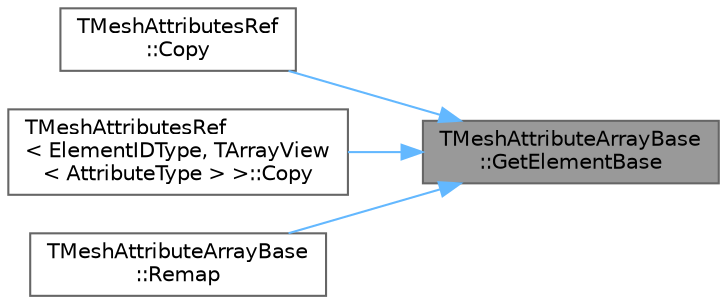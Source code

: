 digraph "TMeshAttributeArrayBase::GetElementBase"
{
 // INTERACTIVE_SVG=YES
 // LATEX_PDF_SIZE
  bgcolor="transparent";
  edge [fontname=Helvetica,fontsize=10,labelfontname=Helvetica,labelfontsize=10];
  node [fontname=Helvetica,fontsize=10,shape=box,height=0.2,width=0.4];
  rankdir="RL";
  Node1 [id="Node000001",label="TMeshAttributeArrayBase\l::GetElementBase",height=0.2,width=0.4,color="gray40", fillcolor="grey60", style="filled", fontcolor="black",tooltip=" "];
  Node1 -> Node2 [id="edge1_Node000001_Node000002",dir="back",color="steelblue1",style="solid",tooltip=" "];
  Node2 [id="Node000002",label="TMeshAttributesRef\l::Copy",height=0.2,width=0.4,color="grey40", fillcolor="white", style="filled",URL="$d8/dd7/classTMeshAttributesRef.html#acab6925164c9908a66aaef907ae816ca",tooltip="Copies the given attribute array and channel to this channel."];
  Node1 -> Node3 [id="edge2_Node000001_Node000003",dir="back",color="steelblue1",style="solid",tooltip=" "];
  Node3 [id="Node000003",label="TMeshAttributesRef\l\< ElementIDType, TArrayView\l\< AttributeType \> \>::Copy",height=0.2,width=0.4,color="grey40", fillcolor="white", style="filled",URL="$de/d89/classTMeshAttributesRef_3_01ElementIDType_00_01TArrayView_3_01AttributeType_01_4_01_4.html#a6ed3bed260f1e24703cb4e6e9c534246",tooltip="Copies the given attribute array and index to this index."];
  Node1 -> Node4 [id="edge3_Node000001_Node000004",dir="back",color="steelblue1",style="solid",tooltip=" "];
  Node4 [id="Node000004",label="TMeshAttributeArrayBase\l::Remap",height=0.2,width=0.4,color="grey40", fillcolor="white", style="filled",URL="$d3/d90/classTMeshAttributeArrayBase.html#a34fbc26a07d4565f86456261aad1128e",tooltip="Remaps elements according to the passed remapping table."];
}
